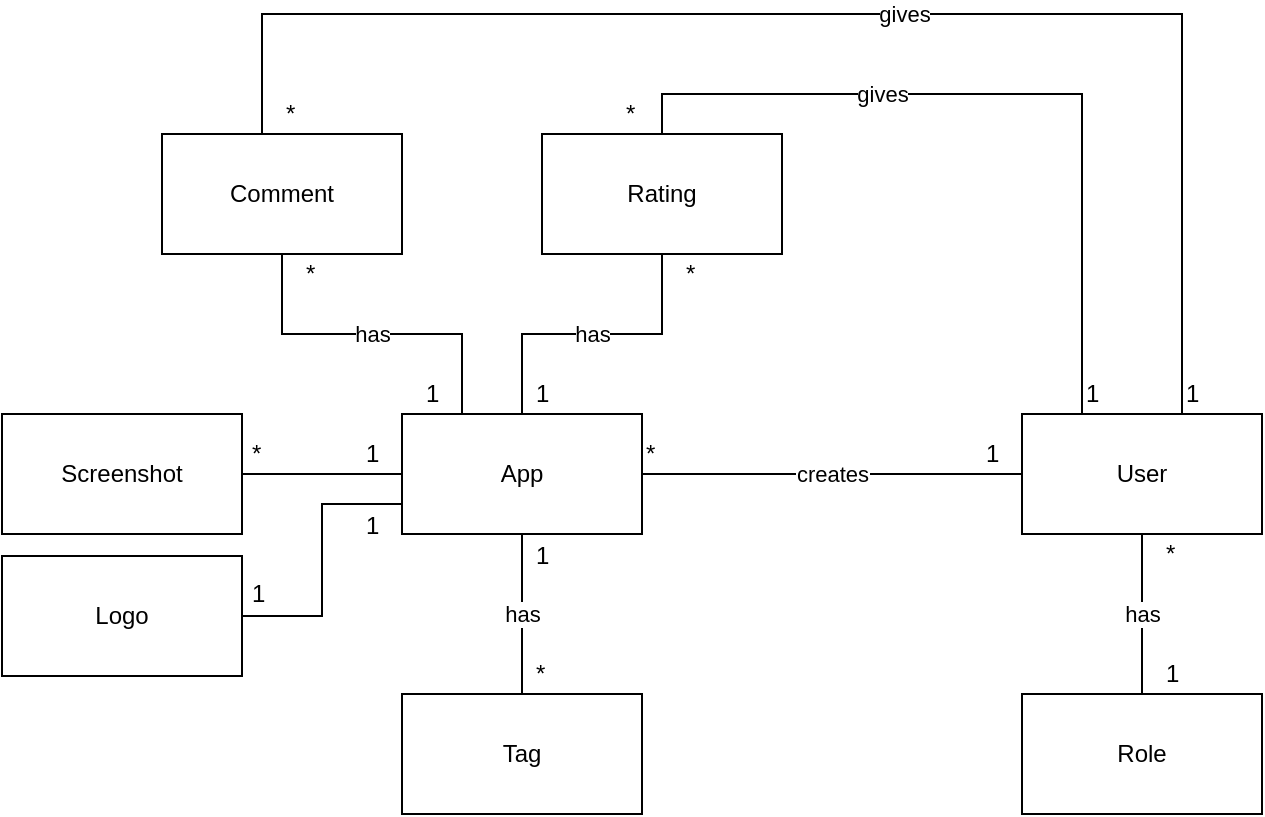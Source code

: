 <mxfile version="10.6.5" type="device"><diagram id="K5Efv7NLqQKkPRKCY86Z" name="Page-1"><mxGraphModel dx="1074" dy="694" grid="1" gridSize="10" guides="1" tooltips="1" connect="1" arrows="1" fold="1" page="1" pageScale="1" pageWidth="850" pageHeight="1100" math="0" shadow="0"><root><mxCell id="0"/><mxCell id="1" parent="0"/><mxCell id="TR6VjjM_afKmiF7X27Gy-3" value="has" style="edgeStyle=orthogonalEdgeStyle;rounded=0;orthogonalLoop=1;jettySize=auto;html=1;endArrow=none;endFill=0;" edge="1" parent="1" source="TR6VjjM_afKmiF7X27Gy-1" target="TR6VjjM_afKmiF7X27Gy-2"><mxGeometry relative="1" as="geometry"><Array as="points"><mxPoint x="260" y="260"/><mxPoint x="350" y="260"/></Array></mxGeometry></mxCell><mxCell id="TR6VjjM_afKmiF7X27Gy-1" value="Comment" style="rounded=0;whiteSpace=wrap;html=1;" vertex="1" parent="1"><mxGeometry x="200" y="160" width="120" height="60" as="geometry"/></mxCell><mxCell id="TR6VjjM_afKmiF7X27Gy-5" value="creates" style="edgeStyle=orthogonalEdgeStyle;rounded=0;orthogonalLoop=1;jettySize=auto;html=1;exitX=1;exitY=0.25;exitDx=0;exitDy=0;entryX=0;entryY=0.25;entryDx=0;entryDy=0;endArrow=none;endFill=0;" edge="1" parent="1" source="TR6VjjM_afKmiF7X27Gy-2" target="TR6VjjM_afKmiF7X27Gy-4"><mxGeometry relative="1" as="geometry"><Array as="points"><mxPoint x="440" y="330"/><mxPoint x="630" y="330"/></Array></mxGeometry></mxCell><mxCell id="TR6VjjM_afKmiF7X27Gy-11" value="has" style="edgeStyle=orthogonalEdgeStyle;rounded=0;orthogonalLoop=1;jettySize=auto;html=1;endArrow=none;endFill=0;" edge="1" parent="1" source="TR6VjjM_afKmiF7X27Gy-2" target="TR6VjjM_afKmiF7X27Gy-10"><mxGeometry relative="1" as="geometry"/></mxCell><mxCell id="TR6VjjM_afKmiF7X27Gy-18" value="has" style="edgeStyle=orthogonalEdgeStyle;rounded=0;orthogonalLoop=1;jettySize=auto;html=1;endArrow=none;endFill=0;" edge="1" parent="1" source="TR6VjjM_afKmiF7X27Gy-2" target="TR6VjjM_afKmiF7X27Gy-17"><mxGeometry relative="1" as="geometry"/></mxCell><mxCell id="TR6VjjM_afKmiF7X27Gy-31" value="" style="edgeStyle=orthogonalEdgeStyle;rounded=0;orthogonalLoop=1;jettySize=auto;html=1;endArrow=none;endFill=0;" edge="1" parent="1" source="TR6VjjM_afKmiF7X27Gy-2" target="TR6VjjM_afKmiF7X27Gy-30"><mxGeometry relative="1" as="geometry"/></mxCell><mxCell id="TR6VjjM_afKmiF7X27Gy-33" style="edgeStyle=orthogonalEdgeStyle;rounded=0;orthogonalLoop=1;jettySize=auto;html=1;exitX=0;exitY=0.75;exitDx=0;exitDy=0;entryX=1;entryY=0.5;entryDx=0;entryDy=0;endArrow=none;endFill=0;" edge="1" parent="1" source="TR6VjjM_afKmiF7X27Gy-2" target="TR6VjjM_afKmiF7X27Gy-32"><mxGeometry relative="1" as="geometry"/></mxCell><mxCell id="TR6VjjM_afKmiF7X27Gy-2" value="App" style="rounded=0;whiteSpace=wrap;html=1;" vertex="1" parent="1"><mxGeometry x="320" y="300" width="120" height="60" as="geometry"/></mxCell><mxCell id="TR6VjjM_afKmiF7X27Gy-30" value="Screenshot" style="rounded=0;whiteSpace=wrap;html=1;" vertex="1" parent="1"><mxGeometry x="120" y="300" width="120" height="60" as="geometry"/></mxCell><mxCell id="TR6VjjM_afKmiF7X27Gy-17" value="Rating" style="rounded=0;whiteSpace=wrap;html=1;" vertex="1" parent="1"><mxGeometry x="390" y="160" width="120" height="60" as="geometry"/></mxCell><mxCell id="TR6VjjM_afKmiF7X27Gy-10" value="Tag" style="rounded=0;whiteSpace=wrap;html=1;" vertex="1" parent="1"><mxGeometry x="320" y="440" width="120" height="60" as="geometry"/></mxCell><mxCell id="TR6VjjM_afKmiF7X27Gy-8" value="has" style="edgeStyle=orthogonalEdgeStyle;rounded=0;orthogonalLoop=1;jettySize=auto;html=1;endArrow=none;endFill=0;" edge="1" parent="1" source="TR6VjjM_afKmiF7X27Gy-4" target="TR6VjjM_afKmiF7X27Gy-7"><mxGeometry relative="1" as="geometry"/></mxCell><mxCell id="TR6VjjM_afKmiF7X27Gy-16" value="gives" style="edgeStyle=orthogonalEdgeStyle;rounded=0;orthogonalLoop=1;jettySize=auto;html=1;entryX=0.5;entryY=0;entryDx=0;entryDy=0;endArrow=none;endFill=0;" edge="1" parent="1" source="TR6VjjM_afKmiF7X27Gy-4" target="TR6VjjM_afKmiF7X27Gy-1"><mxGeometry x="-0.07" relative="1" as="geometry"><Array as="points"><mxPoint x="710" y="100"/><mxPoint x="250" y="100"/><mxPoint x="250" y="160"/></Array><mxPoint as="offset"/></mxGeometry></mxCell><mxCell id="TR6VjjM_afKmiF7X27Gy-21" value="gives" style="edgeStyle=orthogonalEdgeStyle;rounded=0;orthogonalLoop=1;jettySize=auto;html=1;exitX=0.25;exitY=0;exitDx=0;exitDy=0;entryX=0.5;entryY=0;entryDx=0;entryDy=0;endArrow=none;endFill=0;" edge="1" parent="1" source="TR6VjjM_afKmiF7X27Gy-4" target="TR6VjjM_afKmiF7X27Gy-17"><mxGeometry x="0.333" relative="1" as="geometry"><mxPoint as="offset"/></mxGeometry></mxCell><mxCell id="TR6VjjM_afKmiF7X27Gy-4" value="User" style="rounded=0;whiteSpace=wrap;html=1;" vertex="1" parent="1"><mxGeometry x="630" y="300" width="120" height="60" as="geometry"/></mxCell><mxCell id="TR6VjjM_afKmiF7X27Gy-7" value="Role" style="rounded=0;whiteSpace=wrap;html=1;" vertex="1" parent="1"><mxGeometry x="630" y="440" width="120" height="60" as="geometry"/></mxCell><mxCell id="TR6VjjM_afKmiF7X27Gy-12" value="*" style="text;html=1;resizable=0;points=[];autosize=1;align=left;verticalAlign=top;spacingTop=-4;" vertex="1" parent="1"><mxGeometry x="270" y="220" width="20" height="20" as="geometry"/></mxCell><mxCell id="TR6VjjM_afKmiF7X27Gy-13" value="1" style="text;html=1;resizable=0;points=[];autosize=1;align=left;verticalAlign=top;spacingTop=-4;" vertex="1" parent="1"><mxGeometry x="330" y="280" width="20" height="20" as="geometry"/></mxCell><mxCell id="TR6VjjM_afKmiF7X27Gy-14" value="1" style="text;html=1;resizable=0;points=[];autosize=1;align=left;verticalAlign=top;spacingTop=-4;" vertex="1" parent="1"><mxGeometry x="385" y="361" width="20" height="20" as="geometry"/></mxCell><mxCell id="TR6VjjM_afKmiF7X27Gy-15" value="*" style="text;html=1;resizable=0;points=[];autosize=1;align=left;verticalAlign=top;spacingTop=-4;" vertex="1" parent="1"><mxGeometry x="385" y="420" width="20" height="20" as="geometry"/></mxCell><mxCell id="TR6VjjM_afKmiF7X27Gy-19" value="1" style="text;html=1;resizable=0;points=[];autosize=1;align=left;verticalAlign=top;spacingTop=-4;" vertex="1" parent="1"><mxGeometry x="385" y="280" width="20" height="20" as="geometry"/></mxCell><mxCell id="TR6VjjM_afKmiF7X27Gy-20" value="*" style="text;html=1;resizable=0;points=[];autosize=1;align=left;verticalAlign=top;spacingTop=-4;" vertex="1" parent="1"><mxGeometry x="460" y="220" width="20" height="20" as="geometry"/></mxCell><mxCell id="TR6VjjM_afKmiF7X27Gy-22" value="1" style="text;html=1;resizable=0;points=[];autosize=1;align=left;verticalAlign=top;spacingTop=-4;" vertex="1" parent="1"><mxGeometry x="710" y="280" width="20" height="20" as="geometry"/></mxCell><mxCell id="TR6VjjM_afKmiF7X27Gy-23" value="*" style="text;html=1;resizable=0;points=[];autosize=1;align=left;verticalAlign=top;spacingTop=-4;" vertex="1" parent="1"><mxGeometry x="260" y="140" width="20" height="20" as="geometry"/></mxCell><mxCell id="TR6VjjM_afKmiF7X27Gy-24" value="1" style="text;html=1;resizable=0;points=[];autosize=1;align=left;verticalAlign=top;spacingTop=-4;" vertex="1" parent="1"><mxGeometry x="660" y="280" width="20" height="20" as="geometry"/></mxCell><mxCell id="TR6VjjM_afKmiF7X27Gy-25" value="*" style="text;html=1;resizable=0;points=[];autosize=1;align=left;verticalAlign=top;spacingTop=-4;" vertex="1" parent="1"><mxGeometry x="430" y="140" width="20" height="20" as="geometry"/></mxCell><mxCell id="TR6VjjM_afKmiF7X27Gy-26" value="1" style="text;html=1;resizable=0;points=[];autosize=1;align=left;verticalAlign=top;spacingTop=-4;" vertex="1" parent="1"><mxGeometry x="610" y="310" width="20" height="20" as="geometry"/></mxCell><mxCell id="TR6VjjM_afKmiF7X27Gy-27" value="*" style="text;html=1;resizable=0;points=[];autosize=1;align=left;verticalAlign=top;spacingTop=-4;" vertex="1" parent="1"><mxGeometry x="440" y="310" width="20" height="20" as="geometry"/></mxCell><mxCell id="TR6VjjM_afKmiF7X27Gy-28" value="1" style="text;html=1;resizable=0;points=[];autosize=1;align=left;verticalAlign=top;spacingTop=-4;" vertex="1" parent="1"><mxGeometry x="700" y="420" width="20" height="20" as="geometry"/></mxCell><mxCell id="TR6VjjM_afKmiF7X27Gy-29" value="*" style="text;html=1;resizable=0;points=[];autosize=1;align=left;verticalAlign=top;spacingTop=-4;" vertex="1" parent="1"><mxGeometry x="700" y="360" width="20" height="20" as="geometry"/></mxCell><mxCell id="TR6VjjM_afKmiF7X27Gy-32" value="Logo" style="rounded=0;whiteSpace=wrap;html=1;" vertex="1" parent="1"><mxGeometry x="120" y="371" width="120" height="60" as="geometry"/></mxCell><mxCell id="TR6VjjM_afKmiF7X27Gy-34" value="1" style="text;html=1;resizable=0;points=[];autosize=1;align=left;verticalAlign=top;spacingTop=-4;" vertex="1" parent="1"><mxGeometry x="243" y="380" width="20" height="20" as="geometry"/></mxCell><mxCell id="TR6VjjM_afKmiF7X27Gy-35" value="1" style="text;html=1;resizable=0;points=[];autosize=1;align=left;verticalAlign=top;spacingTop=-4;" vertex="1" parent="1"><mxGeometry x="300" y="346" width="20" height="20" as="geometry"/></mxCell><mxCell id="TR6VjjM_afKmiF7X27Gy-36" value="1" style="text;html=1;resizable=0;points=[];autosize=1;align=left;verticalAlign=top;spacingTop=-4;" vertex="1" parent="1"><mxGeometry x="300" y="310" width="20" height="20" as="geometry"/></mxCell><mxCell id="TR6VjjM_afKmiF7X27Gy-37" value="*" style="text;html=1;resizable=0;points=[];autosize=1;align=left;verticalAlign=top;spacingTop=-4;" vertex="1" parent="1"><mxGeometry x="243" y="310" width="20" height="20" as="geometry"/></mxCell></root></mxGraphModel></diagram></mxfile>